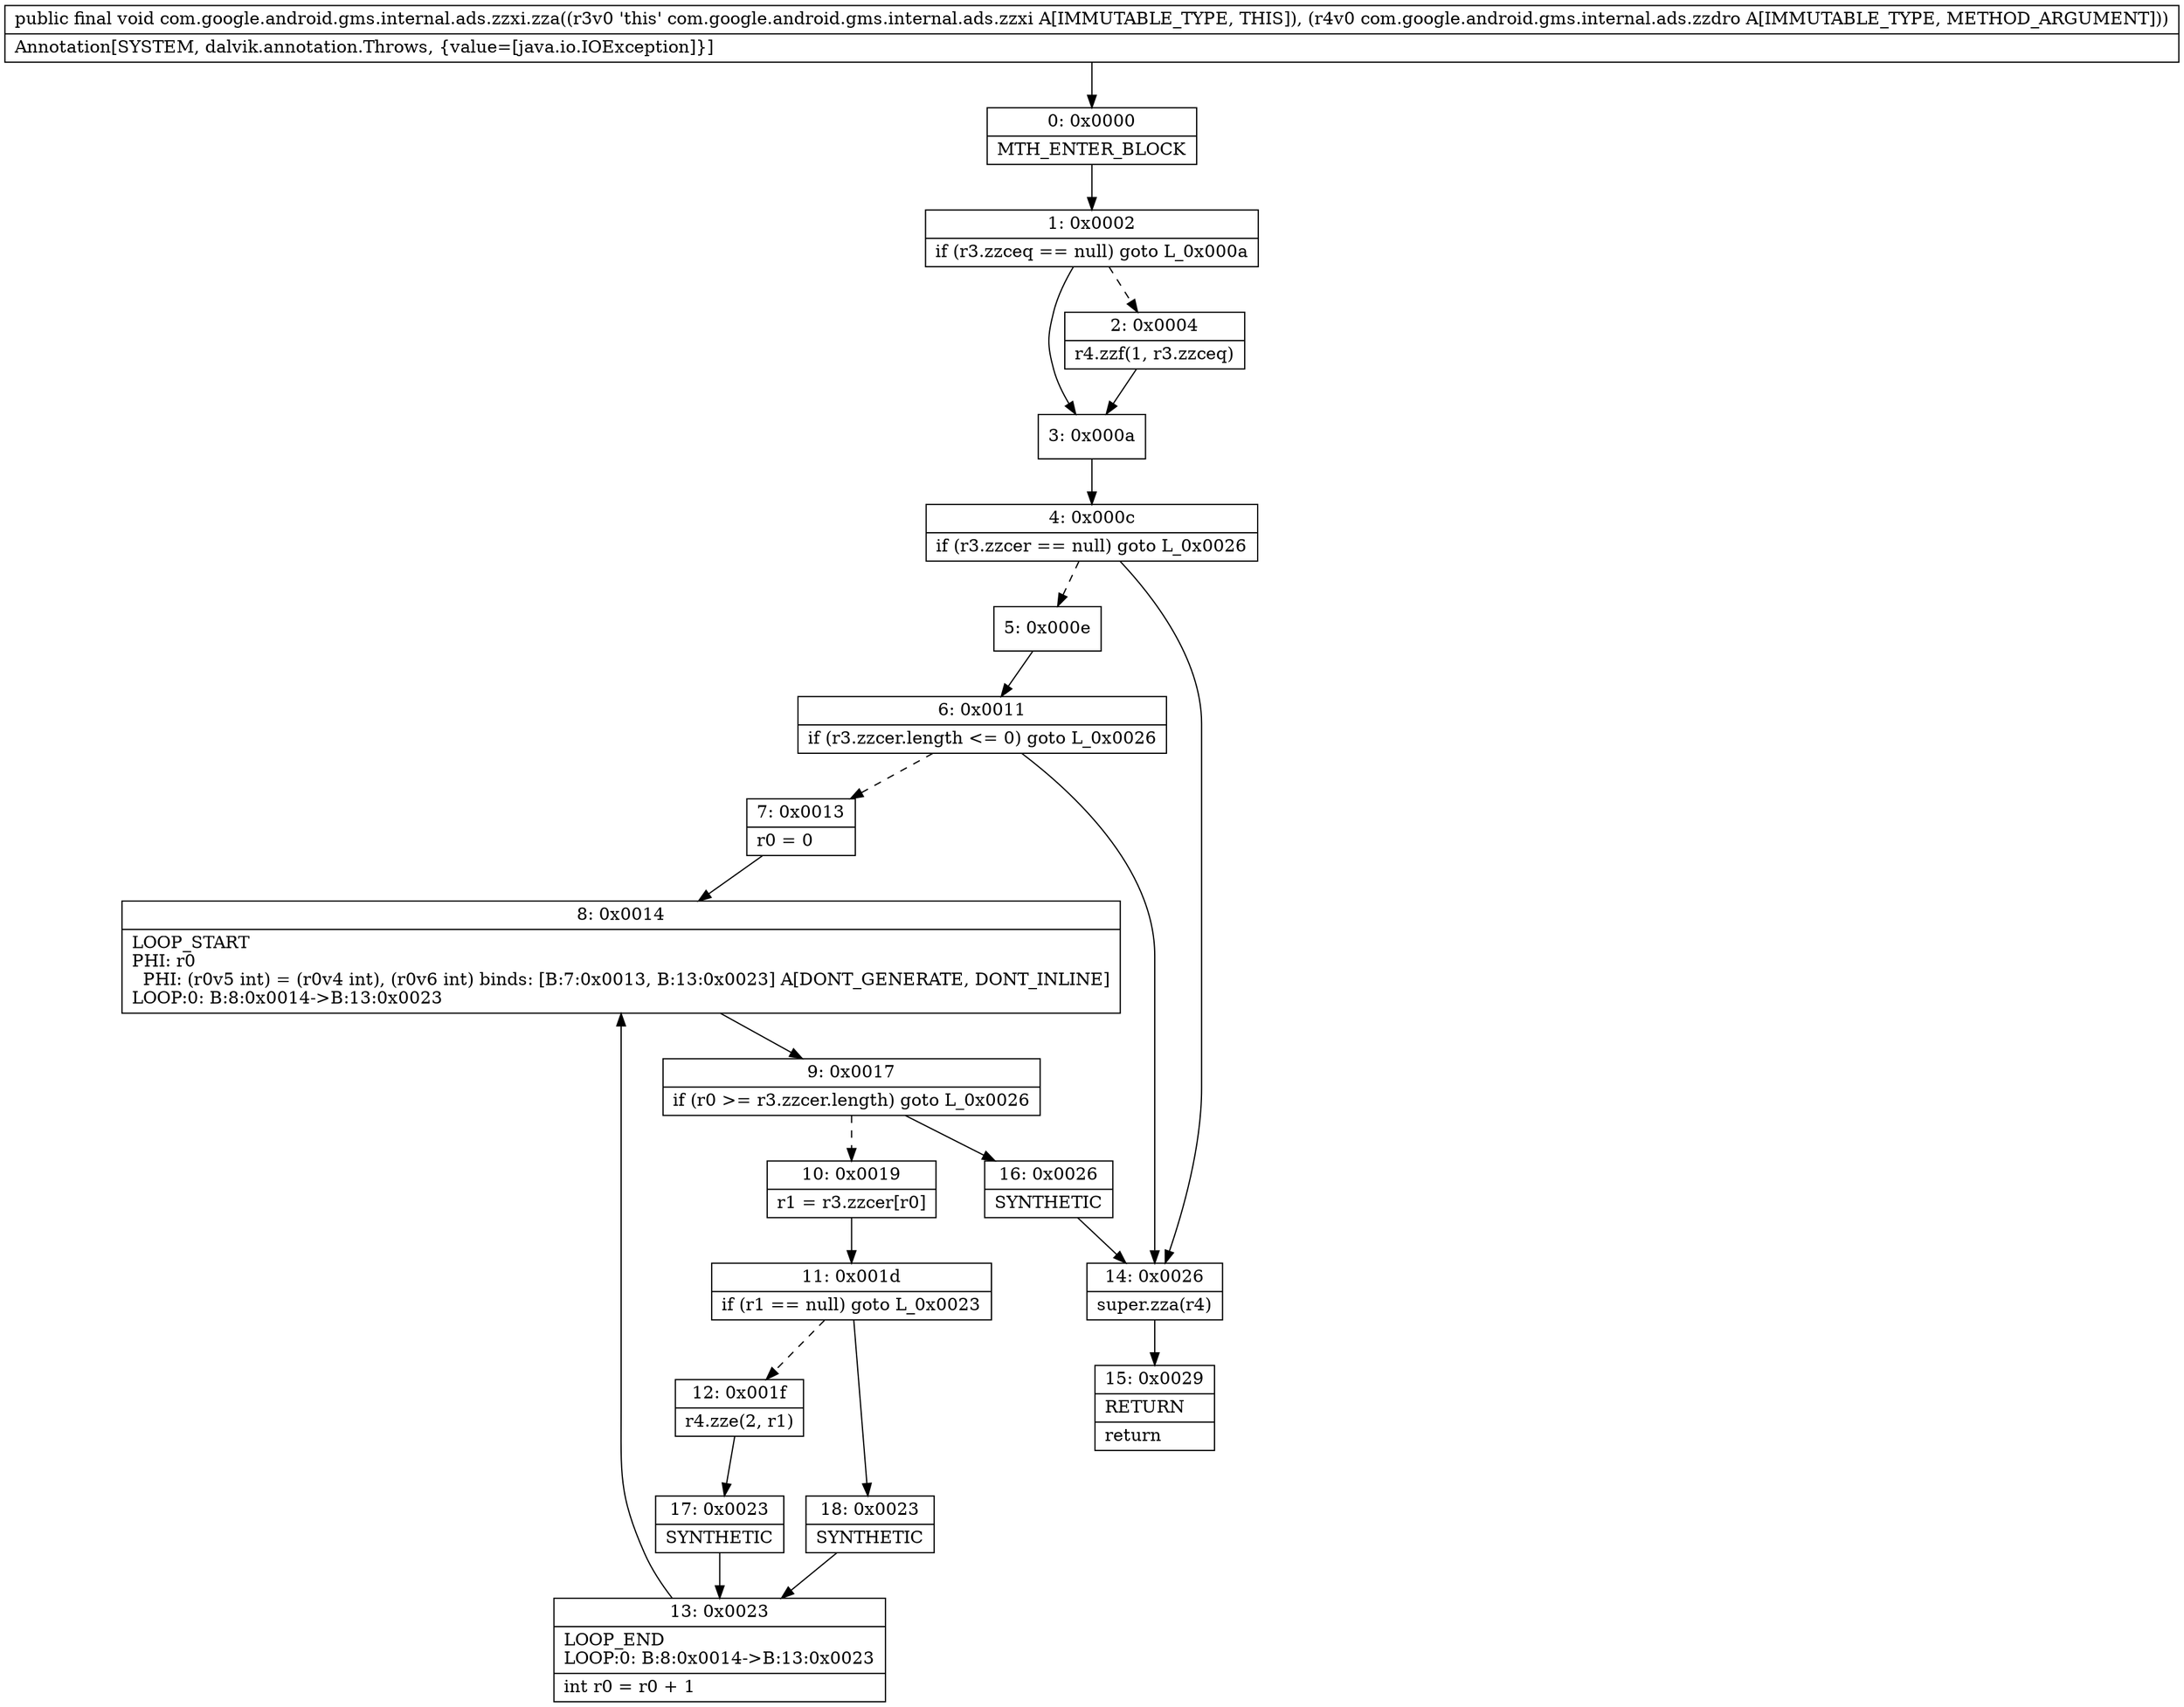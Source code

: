 digraph "CFG forcom.google.android.gms.internal.ads.zzxi.zza(Lcom\/google\/android\/gms\/internal\/ads\/zzdro;)V" {
Node_0 [shape=record,label="{0\:\ 0x0000|MTH_ENTER_BLOCK\l}"];
Node_1 [shape=record,label="{1\:\ 0x0002|if (r3.zzceq == null) goto L_0x000a\l}"];
Node_2 [shape=record,label="{2\:\ 0x0004|r4.zzf(1, r3.zzceq)\l}"];
Node_3 [shape=record,label="{3\:\ 0x000a}"];
Node_4 [shape=record,label="{4\:\ 0x000c|if (r3.zzcer == null) goto L_0x0026\l}"];
Node_5 [shape=record,label="{5\:\ 0x000e}"];
Node_6 [shape=record,label="{6\:\ 0x0011|if (r3.zzcer.length \<= 0) goto L_0x0026\l}"];
Node_7 [shape=record,label="{7\:\ 0x0013|r0 = 0\l}"];
Node_8 [shape=record,label="{8\:\ 0x0014|LOOP_START\lPHI: r0 \l  PHI: (r0v5 int) = (r0v4 int), (r0v6 int) binds: [B:7:0x0013, B:13:0x0023] A[DONT_GENERATE, DONT_INLINE]\lLOOP:0: B:8:0x0014\-\>B:13:0x0023\l}"];
Node_9 [shape=record,label="{9\:\ 0x0017|if (r0 \>= r3.zzcer.length) goto L_0x0026\l}"];
Node_10 [shape=record,label="{10\:\ 0x0019|r1 = r3.zzcer[r0]\l}"];
Node_11 [shape=record,label="{11\:\ 0x001d|if (r1 == null) goto L_0x0023\l}"];
Node_12 [shape=record,label="{12\:\ 0x001f|r4.zze(2, r1)\l}"];
Node_13 [shape=record,label="{13\:\ 0x0023|LOOP_END\lLOOP:0: B:8:0x0014\-\>B:13:0x0023\l|int r0 = r0 + 1\l}"];
Node_14 [shape=record,label="{14\:\ 0x0026|super.zza(r4)\l}"];
Node_15 [shape=record,label="{15\:\ 0x0029|RETURN\l|return\l}"];
Node_16 [shape=record,label="{16\:\ 0x0026|SYNTHETIC\l}"];
Node_17 [shape=record,label="{17\:\ 0x0023|SYNTHETIC\l}"];
Node_18 [shape=record,label="{18\:\ 0x0023|SYNTHETIC\l}"];
MethodNode[shape=record,label="{public final void com.google.android.gms.internal.ads.zzxi.zza((r3v0 'this' com.google.android.gms.internal.ads.zzxi A[IMMUTABLE_TYPE, THIS]), (r4v0 com.google.android.gms.internal.ads.zzdro A[IMMUTABLE_TYPE, METHOD_ARGUMENT]))  | Annotation[SYSTEM, dalvik.annotation.Throws, \{value=[java.io.IOException]\}]\l}"];
MethodNode -> Node_0;
Node_0 -> Node_1;
Node_1 -> Node_2[style=dashed];
Node_1 -> Node_3;
Node_2 -> Node_3;
Node_3 -> Node_4;
Node_4 -> Node_5[style=dashed];
Node_4 -> Node_14;
Node_5 -> Node_6;
Node_6 -> Node_7[style=dashed];
Node_6 -> Node_14;
Node_7 -> Node_8;
Node_8 -> Node_9;
Node_9 -> Node_10[style=dashed];
Node_9 -> Node_16;
Node_10 -> Node_11;
Node_11 -> Node_12[style=dashed];
Node_11 -> Node_18;
Node_12 -> Node_17;
Node_13 -> Node_8;
Node_14 -> Node_15;
Node_16 -> Node_14;
Node_17 -> Node_13;
Node_18 -> Node_13;
}

